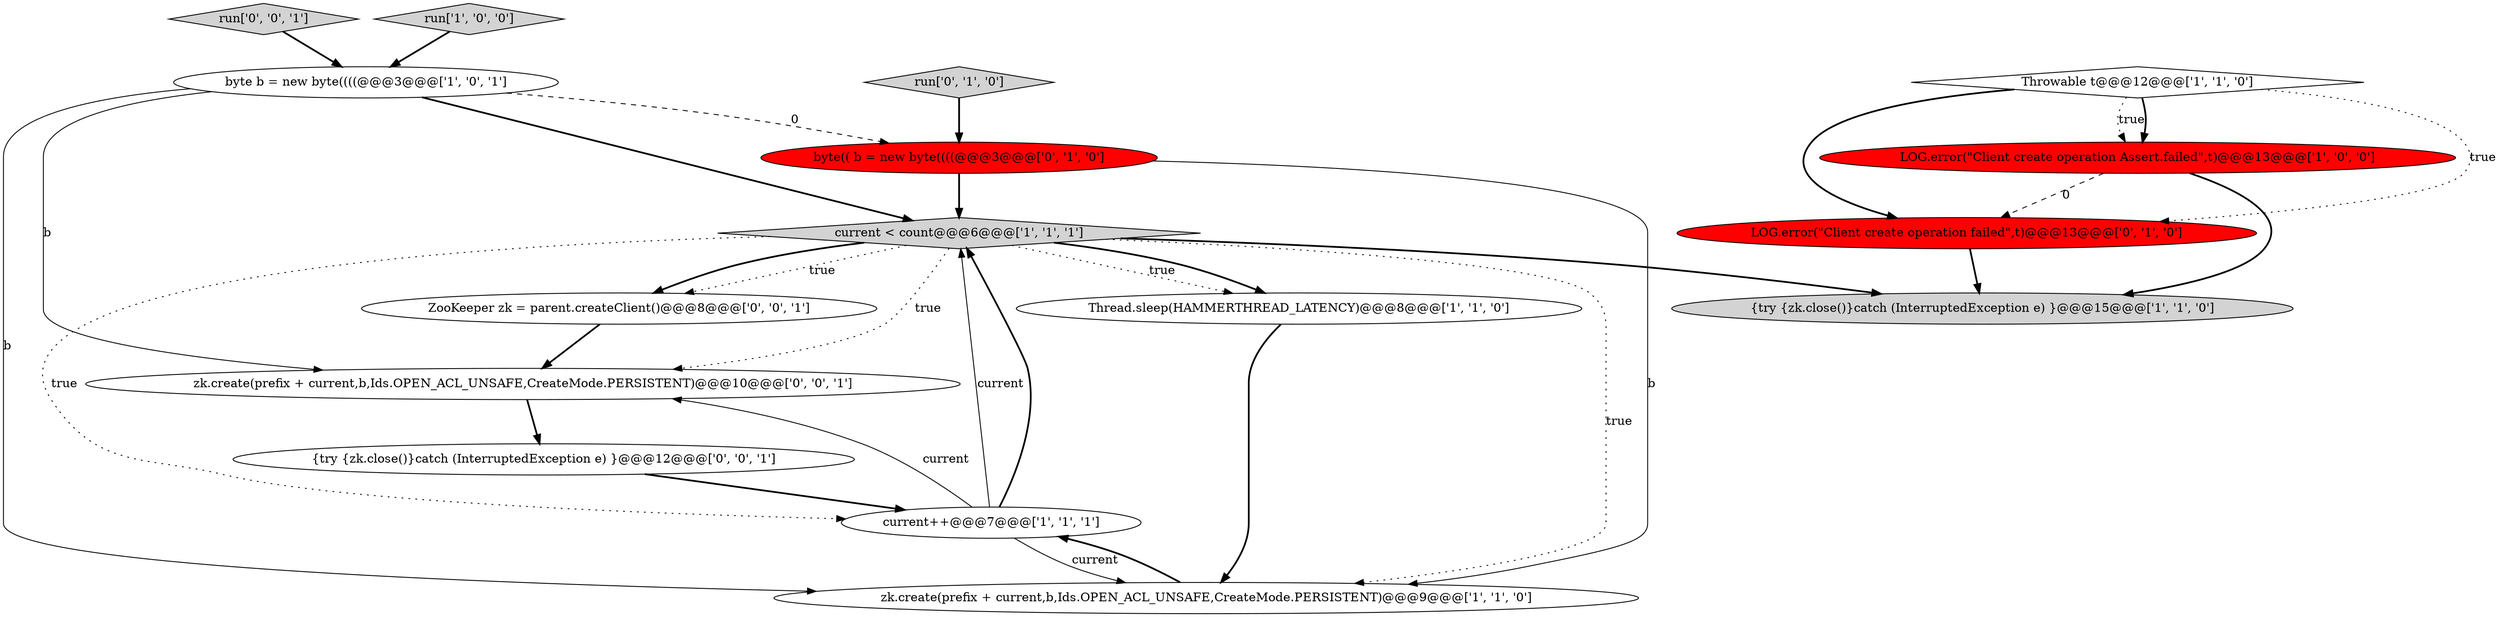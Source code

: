 digraph {
15 [style = filled, label = "run['0', '0', '1']", fillcolor = lightgray, shape = diamond image = "AAA0AAABBB3BBB"];
4 [style = filled, label = "current < count@@@6@@@['1', '1', '1']", fillcolor = lightgray, shape = diamond image = "AAA0AAABBB1BBB"];
13 [style = filled, label = "ZooKeeper zk = parent.createClient()@@@8@@@['0', '0', '1']", fillcolor = white, shape = ellipse image = "AAA0AAABBB3BBB"];
9 [style = filled, label = "LOG.error(\"Client create operation failed\",t)@@@13@@@['0', '1', '0']", fillcolor = red, shape = ellipse image = "AAA1AAABBB2BBB"];
0 [style = filled, label = "{try {zk.close()}catch (InterruptedException e) }@@@15@@@['1', '1', '0']", fillcolor = lightgray, shape = ellipse image = "AAA0AAABBB1BBB"];
1 [style = filled, label = "run['1', '0', '0']", fillcolor = lightgray, shape = diamond image = "AAA0AAABBB1BBB"];
6 [style = filled, label = "current++@@@7@@@['1', '1', '1']", fillcolor = white, shape = ellipse image = "AAA0AAABBB1BBB"];
5 [style = filled, label = "zk.create(prefix + current,b,Ids.OPEN_ACL_UNSAFE,CreateMode.PERSISTENT)@@@9@@@['1', '1', '0']", fillcolor = white, shape = ellipse image = "AAA0AAABBB1BBB"];
7 [style = filled, label = "Thread.sleep(HAMMERTHREAD_LATENCY)@@@8@@@['1', '1', '0']", fillcolor = white, shape = ellipse image = "AAA0AAABBB1BBB"];
8 [style = filled, label = "LOG.error(\"Client create operation Assert.failed\",t)@@@13@@@['1', '0', '0']", fillcolor = red, shape = ellipse image = "AAA1AAABBB1BBB"];
14 [style = filled, label = "{try {zk.close()}catch (InterruptedException e) }@@@12@@@['0', '0', '1']", fillcolor = white, shape = ellipse image = "AAA0AAABBB3BBB"];
12 [style = filled, label = "zk.create(prefix + current,b,Ids.OPEN_ACL_UNSAFE,CreateMode.PERSISTENT)@@@10@@@['0', '0', '1']", fillcolor = white, shape = ellipse image = "AAA0AAABBB3BBB"];
10 [style = filled, label = "run['0', '1', '0']", fillcolor = lightgray, shape = diamond image = "AAA0AAABBB2BBB"];
2 [style = filled, label = "Throwable t@@@12@@@['1', '1', '0']", fillcolor = white, shape = diamond image = "AAA0AAABBB1BBB"];
11 [style = filled, label = "byte(( b = new byte((((@@@3@@@['0', '1', '0']", fillcolor = red, shape = ellipse image = "AAA1AAABBB2BBB"];
3 [style = filled, label = "byte b = new byte((((@@@3@@@['1', '0', '1']", fillcolor = white, shape = ellipse image = "AAA0AAABBB1BBB"];
6->12 [style = solid, label="current"];
4->6 [style = dotted, label="true"];
4->5 [style = dotted, label="true"];
9->0 [style = bold, label=""];
11->5 [style = solid, label="b"];
6->5 [style = solid, label="current"];
4->13 [style = bold, label=""];
11->4 [style = bold, label=""];
1->3 [style = bold, label=""];
4->7 [style = dotted, label="true"];
2->9 [style = bold, label=""];
6->4 [style = solid, label="current"];
15->3 [style = bold, label=""];
3->4 [style = bold, label=""];
4->7 [style = bold, label=""];
4->0 [style = bold, label=""];
8->0 [style = bold, label=""];
8->9 [style = dashed, label="0"];
4->13 [style = dotted, label="true"];
6->4 [style = bold, label=""];
7->5 [style = bold, label=""];
13->12 [style = bold, label=""];
3->5 [style = solid, label="b"];
5->6 [style = bold, label=""];
2->9 [style = dotted, label="true"];
12->14 [style = bold, label=""];
3->12 [style = solid, label="b"];
3->11 [style = dashed, label="0"];
4->12 [style = dotted, label="true"];
14->6 [style = bold, label=""];
2->8 [style = dotted, label="true"];
2->8 [style = bold, label=""];
10->11 [style = bold, label=""];
}
